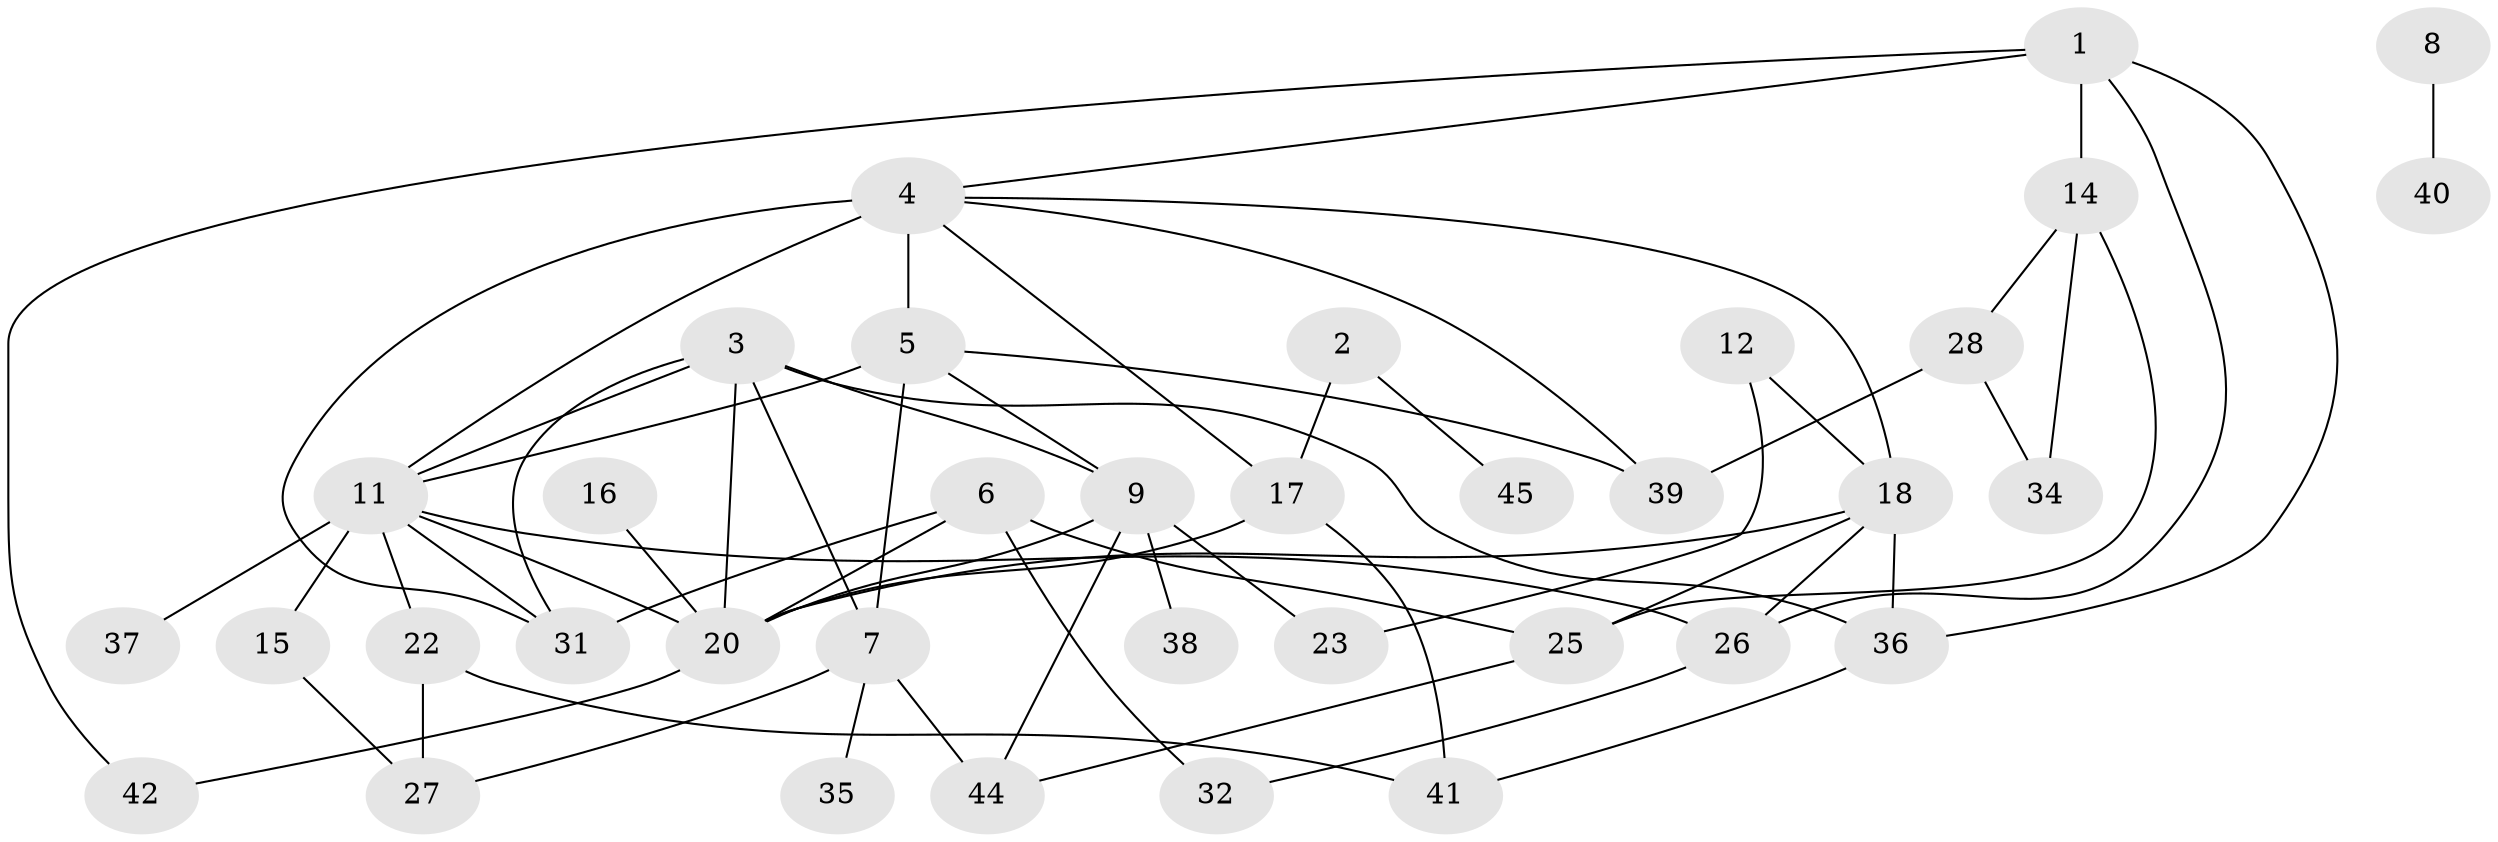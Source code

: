 // original degree distribution, {2: 0.21348314606741572, 4: 0.15730337078651685, 3: 0.25842696629213485, 1: 0.20224719101123595, 0: 0.07865168539325842, 5: 0.0449438202247191, 6: 0.02247191011235955, 8: 0.011235955056179775, 7: 0.011235955056179775}
// Generated by graph-tools (version 1.1) at 2025/33/03/09/25 02:33:34]
// undirected, 36 vertices, 62 edges
graph export_dot {
graph [start="1"]
  node [color=gray90,style=filled];
  1;
  2;
  3;
  4;
  5;
  6;
  7;
  8;
  9;
  11;
  12;
  14;
  15;
  16;
  17;
  18;
  20;
  22;
  23;
  25;
  26;
  27;
  28;
  31;
  32;
  34;
  35;
  36;
  37;
  38;
  39;
  40;
  41;
  42;
  44;
  45;
  1 -- 4 [weight=1.0];
  1 -- 14 [weight=1.0];
  1 -- 26 [weight=1.0];
  1 -- 36 [weight=1.0];
  1 -- 42 [weight=1.0];
  2 -- 17 [weight=1.0];
  2 -- 45 [weight=1.0];
  3 -- 7 [weight=1.0];
  3 -- 9 [weight=1.0];
  3 -- 11 [weight=1.0];
  3 -- 20 [weight=1.0];
  3 -- 31 [weight=1.0];
  3 -- 36 [weight=1.0];
  4 -- 5 [weight=1.0];
  4 -- 11 [weight=2.0];
  4 -- 17 [weight=1.0];
  4 -- 18 [weight=1.0];
  4 -- 31 [weight=2.0];
  4 -- 39 [weight=1.0];
  5 -- 7 [weight=1.0];
  5 -- 9 [weight=1.0];
  5 -- 11 [weight=1.0];
  5 -- 39 [weight=1.0];
  6 -- 20 [weight=1.0];
  6 -- 25 [weight=1.0];
  6 -- 31 [weight=1.0];
  6 -- 32 [weight=1.0];
  7 -- 27 [weight=1.0];
  7 -- 35 [weight=1.0];
  7 -- 44 [weight=2.0];
  8 -- 40 [weight=1.0];
  9 -- 20 [weight=2.0];
  9 -- 23 [weight=1.0];
  9 -- 38 [weight=1.0];
  9 -- 44 [weight=1.0];
  11 -- 15 [weight=1.0];
  11 -- 20 [weight=2.0];
  11 -- 22 [weight=1.0];
  11 -- 26 [weight=1.0];
  11 -- 31 [weight=1.0];
  11 -- 37 [weight=1.0];
  12 -- 18 [weight=2.0];
  12 -- 23 [weight=1.0];
  14 -- 25 [weight=1.0];
  14 -- 28 [weight=1.0];
  14 -- 34 [weight=1.0];
  15 -- 27 [weight=2.0];
  16 -- 20 [weight=1.0];
  17 -- 20 [weight=1.0];
  17 -- 41 [weight=1.0];
  18 -- 20 [weight=1.0];
  18 -- 25 [weight=1.0];
  18 -- 26 [weight=1.0];
  18 -- 36 [weight=1.0];
  20 -- 42 [weight=1.0];
  22 -- 27 [weight=2.0];
  22 -- 41 [weight=1.0];
  25 -- 44 [weight=1.0];
  26 -- 32 [weight=1.0];
  28 -- 34 [weight=1.0];
  28 -- 39 [weight=1.0];
  36 -- 41 [weight=1.0];
}
